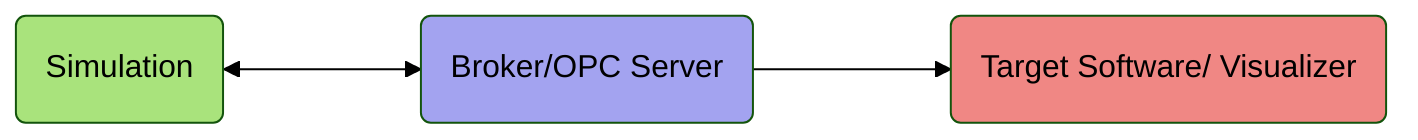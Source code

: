 %%{init: {'theme':'forest'}}%%

graph LR
sim(Simulation)
opc(Broker/OPC Server)
tar(Target Software/ Visualizer)
sim<--->opc--->tar


classDef green fill:#a9e37c
classDef blue fill:#a3a3f0
classDef red fill:#f08784

class sim green
class opc blue
class tar red